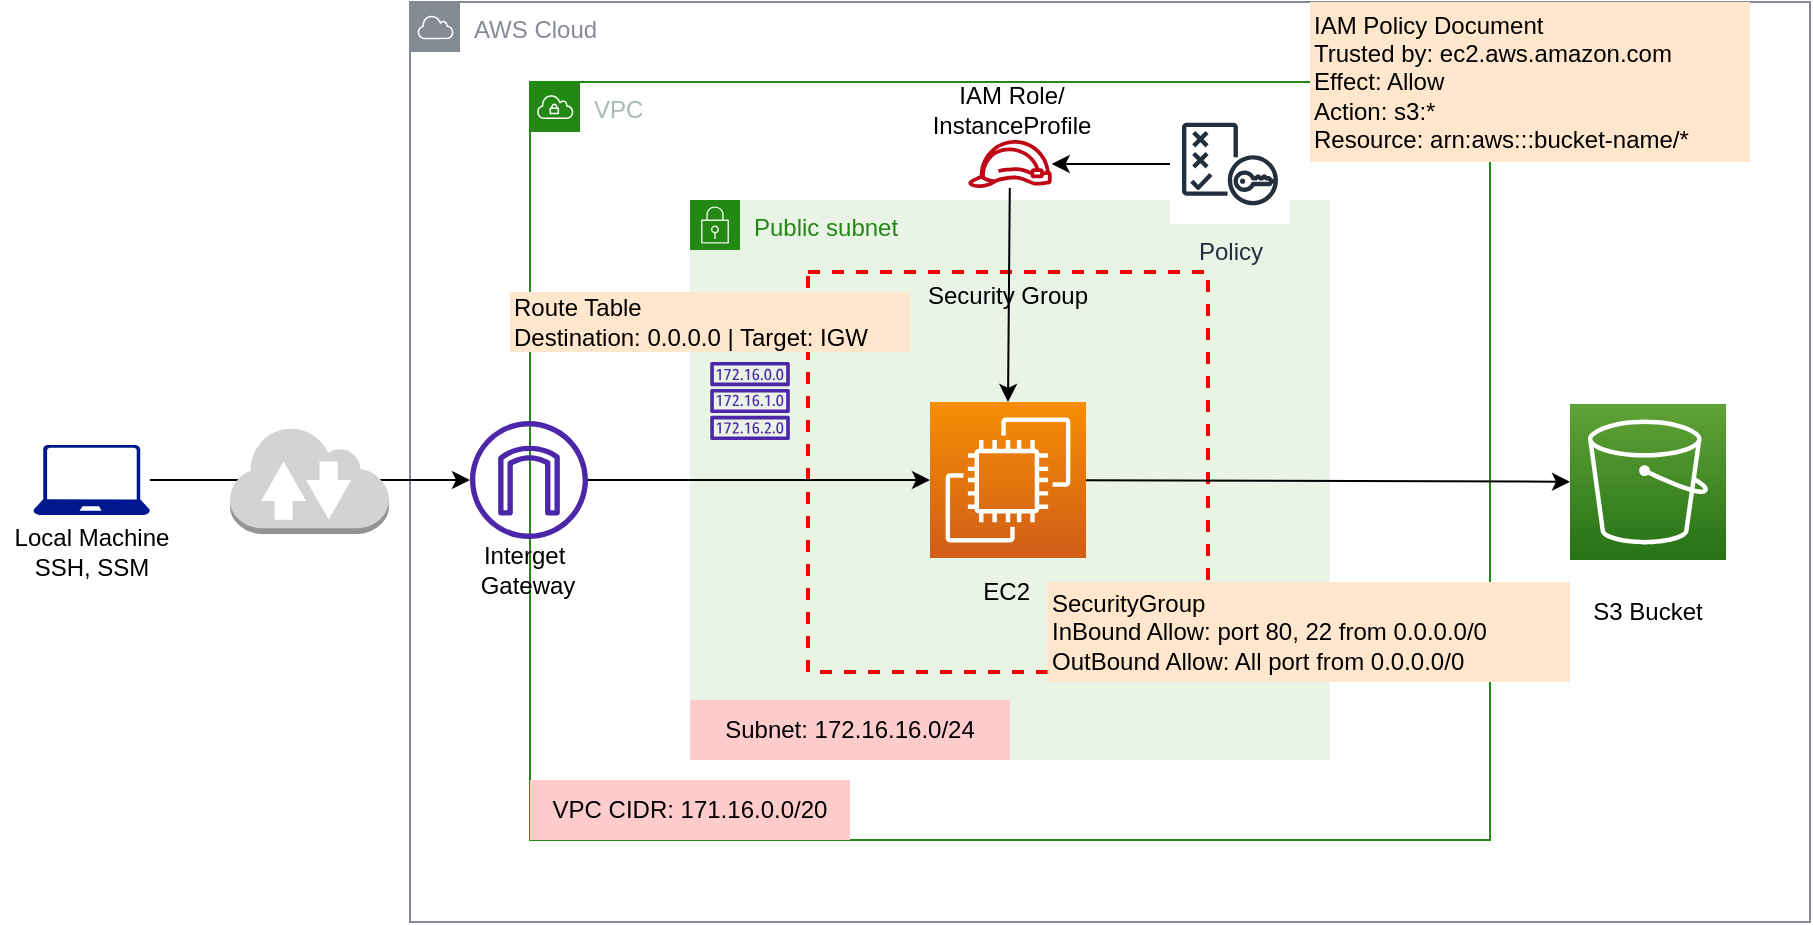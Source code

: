 <mxfile>
    <diagram id="OFA-4UJL748iq26fHArS" name="Page-1">
        <mxGraphModel dx="2367" dy="1592" grid="1" gridSize="10" guides="1" tooltips="1" connect="1" arrows="1" fold="1" page="1" pageScale="1" pageWidth="1100" pageHeight="850" math="0" shadow="0">
            <root>
                <mxCell id="0"/>
                <mxCell id="1" parent="0"/>
                <mxCell id="37" value="" style="group" vertex="1" connectable="0" parent="1">
                    <mxGeometry x="-65" y="-20" width="905" height="460" as="geometry"/>
                </mxCell>
                <mxCell id="27" value="AWS Cloud" style="sketch=0;outlineConnect=0;gradientColor=none;html=1;whiteSpace=wrap;fontSize=12;fontStyle=0;shape=mxgraph.aws4.group;grIcon=mxgraph.aws4.group_aws_cloud;strokeColor=#858B94;fillColor=none;verticalAlign=top;align=left;spacingLeft=30;fontColor=#858B94;dashed=0;" parent="37" vertex="1">
                    <mxGeometry x="205" width="700" height="460" as="geometry"/>
                </mxCell>
                <mxCell id="2" value="VPC" style="points=[[0,0],[0.25,0],[0.5,0],[0.75,0],[1,0],[1,0.25],[1,0.5],[1,0.75],[1,1],[0.75,1],[0.5,1],[0.25,1],[0,1],[0,0.75],[0,0.5],[0,0.25]];outlineConnect=0;gradientColor=none;html=1;whiteSpace=wrap;fontSize=12;fontStyle=0;container=0;pointerEvents=0;collapsible=0;recursiveResize=0;shape=mxgraph.aws4.group;grIcon=mxgraph.aws4.group_vpc;strokeColor=#248814;fillColor=none;verticalAlign=top;align=left;spacingLeft=30;fontColor=#AAB7B8;dashed=0;" parent="37" vertex="1">
                    <mxGeometry x="265" y="40" width="480" height="379" as="geometry"/>
                </mxCell>
                <mxCell id="6" value="" style="sketch=0;points=[[0,0,0],[0.25,0,0],[0.5,0,0],[0.75,0,0],[1,0,0],[0,1,0],[0.25,1,0],[0.5,1,0],[0.75,1,0],[1,1,0],[0,0.25,0],[0,0.5,0],[0,0.75,0],[1,0.25,0],[1,0.5,0],[1,0.75,0]];outlineConnect=0;fontColor=#232F3E;gradientColor=#60A337;gradientDirection=north;fillColor=#277116;strokeColor=#ffffff;dashed=0;verticalLabelPosition=bottom;verticalAlign=top;align=center;html=1;fontSize=12;fontStyle=0;aspect=fixed;shape=mxgraph.aws4.resourceIcon;resIcon=mxgraph.aws4.s3;" parent="37" vertex="1">
                    <mxGeometry x="785" y="201" width="78" height="78" as="geometry"/>
                </mxCell>
                <mxCell id="11" value="" style="sketch=0;aspect=fixed;pointerEvents=1;shadow=0;dashed=0;html=1;strokeColor=none;labelPosition=center;verticalLabelPosition=bottom;verticalAlign=top;align=center;fillColor=#00188D;shape=mxgraph.azure.laptop" parent="37" vertex="1">
                    <mxGeometry x="16.67" y="221.5" width="58.33" height="35" as="geometry"/>
                </mxCell>
                <mxCell id="3" value="Public subnet" style="points=[[0,0],[0.25,0],[0.5,0],[0.75,0],[1,0],[1,0.25],[1,0.5],[1,0.75],[1,1],[0.75,1],[0.5,1],[0.25,1],[0,1],[0,0.75],[0,0.5],[0,0.25]];outlineConnect=0;gradientColor=none;html=1;whiteSpace=wrap;fontSize=12;fontStyle=0;container=1;pointerEvents=0;collapsible=0;recursiveResize=0;shape=mxgraph.aws4.group;grIcon=mxgraph.aws4.group_security_group;grStroke=0;strokeColor=#248814;fillColor=#E9F3E6;verticalAlign=top;align=left;spacingLeft=30;fontColor=#248814;dashed=0;" parent="37" vertex="1">
                    <mxGeometry x="345" y="99" width="320" height="280" as="geometry"/>
                </mxCell>
                <mxCell id="4" value="" style="sketch=0;points=[[0,0,0],[0.25,0,0],[0.5,0,0],[0.75,0,0],[1,0,0],[0,1,0],[0.25,1,0],[0.5,1,0],[0.75,1,0],[1,1,0],[0,0.25,0],[0,0.5,0],[0,0.75,0],[1,0.25,0],[1,0.5,0],[1,0.75,0]];outlineConnect=0;fontColor=#232F3E;gradientColor=#F78E04;gradientDirection=north;fillColor=#D05C17;strokeColor=#ffffff;dashed=0;verticalLabelPosition=bottom;verticalAlign=top;align=center;html=1;fontSize=12;fontStyle=0;aspect=fixed;shape=mxgraph.aws4.resourceIcon;resIcon=mxgraph.aws4.ec2;" parent="3" vertex="1">
                    <mxGeometry x="120" y="101" width="78" height="78" as="geometry"/>
                </mxCell>
                <mxCell id="10" value="Security Group" style="fontStyle=0;verticalAlign=top;align=center;spacingTop=-2;fillColor=none;rounded=0;whiteSpace=wrap;html=1;strokeColor=#FF0000;strokeWidth=2;dashed=1;container=1;collapsible=0;expand=0;recursiveResize=0;" parent="3" vertex="1">
                    <mxGeometry x="59" y="36" width="200" height="200" as="geometry"/>
                </mxCell>
                <mxCell id="23" value="EC2&amp;nbsp;" style="text;html=1;strokeColor=none;fillColor=none;align=center;verticalAlign=middle;whiteSpace=wrap;rounded=0;" parent="10" vertex="1">
                    <mxGeometry x="71" y="145" width="60" height="30" as="geometry"/>
                </mxCell>
                <mxCell id="36" value="Route Table&lt;br&gt;Destination: 0.0.0.0 | Target: IGW" style="text;html=1;strokeColor=none;fillColor=#FFE6CC;align=left;verticalAlign=middle;whiteSpace=wrap;rounded=0;" parent="10" vertex="1">
                    <mxGeometry x="-149" y="10" width="200" height="30" as="geometry"/>
                </mxCell>
                <mxCell id="31" value="Subnet: 172.16.16.0/24" style="text;html=1;strokeColor=none;fillColor=#FFCCCC;align=center;verticalAlign=middle;whiteSpace=wrap;rounded=0;" parent="3" vertex="1">
                    <mxGeometry y="250" width="160" height="30" as="geometry"/>
                </mxCell>
                <mxCell id="35" value="" style="sketch=0;outlineConnect=0;fontColor=#232F3E;gradientColor=none;fillColor=#4D27AA;strokeColor=none;dashed=0;verticalLabelPosition=bottom;verticalAlign=top;align=center;html=1;fontSize=12;fontStyle=0;aspect=fixed;pointerEvents=1;shape=mxgraph.aws4.route_table;" parent="3" vertex="1">
                    <mxGeometry x="10" y="81" width="40.03" height="39" as="geometry"/>
                </mxCell>
                <mxCell id="14" style="edgeStyle=none;html=1;" parent="37" source="7" target="4" edge="1">
                    <mxGeometry relative="1" as="geometry"/>
                </mxCell>
                <mxCell id="7" value="" style="sketch=0;outlineConnect=0;fontColor=#232F3E;gradientColor=none;fillColor=#4D27AA;strokeColor=none;dashed=0;verticalLabelPosition=bottom;verticalAlign=top;align=center;html=1;fontSize=12;fontStyle=0;aspect=fixed;pointerEvents=1;shape=mxgraph.aws4.internet_gateway;" parent="37" vertex="1">
                    <mxGeometry x="235" y="209.5" width="59" height="59" as="geometry"/>
                </mxCell>
                <mxCell id="21" style="edgeStyle=none;html=1;entryX=0.5;entryY=0;entryDx=0;entryDy=0;entryPerimeter=0;" parent="37" source="16" target="4" edge="1">
                    <mxGeometry relative="1" as="geometry"/>
                </mxCell>
                <mxCell id="16" value="" style="sketch=0;outlineConnect=0;fontColor=#232F3E;gradientColor=none;fillColor=#BF0816;strokeColor=none;dashed=0;verticalLabelPosition=bottom;verticalAlign=top;align=center;html=1;fontSize=12;fontStyle=0;aspect=fixed;pointerEvents=1;shape=mxgraph.aws4.role;" parent="37" vertex="1">
                    <mxGeometry x="483.73" y="69" width="42.54" height="24" as="geometry"/>
                </mxCell>
                <mxCell id="19" value="" style="edgeStyle=none;html=1;" parent="37" source="18" target="16" edge="1">
                    <mxGeometry relative="1" as="geometry"/>
                </mxCell>
                <mxCell id="18" value="Policy" style="sketch=0;outlineConnect=0;fontColor=#232F3E;gradientColor=none;strokeColor=#232F3E;fillColor=#ffffff;dashed=0;verticalLabelPosition=bottom;verticalAlign=top;align=center;html=1;fontSize=12;fontStyle=0;aspect=fixed;shape=mxgraph.aws4.resourceIcon;resIcon=mxgraph.aws4.policy;" parent="37" vertex="1">
                    <mxGeometry x="585" y="51" width="60" height="60" as="geometry"/>
                </mxCell>
                <mxCell id="12" style="edgeStyle=none;html=1;" parent="37" source="11" target="7" edge="1">
                    <mxGeometry relative="1" as="geometry"/>
                </mxCell>
                <mxCell id="15" style="edgeStyle=none;html=1;" parent="37" source="4" target="6" edge="1">
                    <mxGeometry relative="1" as="geometry"/>
                </mxCell>
                <mxCell id="22" value="S3 Bucket" style="text;html=1;strokeColor=none;fillColor=none;align=center;verticalAlign=middle;whiteSpace=wrap;rounded=0;" parent="37" vertex="1">
                    <mxGeometry x="794" y="290" width="60" height="30" as="geometry"/>
                </mxCell>
                <mxCell id="24" value="Interget&amp;nbsp;&lt;br&gt;Gateway" style="text;html=1;strokeColor=none;fillColor=none;align=center;verticalAlign=middle;whiteSpace=wrap;rounded=0;" parent="37" vertex="1">
                    <mxGeometry x="234" y="268.5" width="60" height="30" as="geometry"/>
                </mxCell>
                <mxCell id="25" value="Local&amp;nbsp;Machine&lt;br&gt;SSH, SSM" style="text;html=1;strokeColor=none;fillColor=none;align=center;verticalAlign=middle;whiteSpace=wrap;rounded=0;" parent="37" vertex="1">
                    <mxGeometry y="260" width="91.67" height="30" as="geometry"/>
                </mxCell>
                <mxCell id="28" value="" style="outlineConnect=0;dashed=0;verticalLabelPosition=bottom;verticalAlign=top;align=center;html=1;shape=mxgraph.aws3.internet_2;fillColor=#D2D3D3;gradientColor=none;" parent="37" vertex="1">
                    <mxGeometry x="115" y="212" width="79.5" height="54" as="geometry"/>
                </mxCell>
                <mxCell id="30" value="VPC CIDR: 171.16.0.0/20" style="text;html=1;strokeColor=none;fillColor=#FFCCCC;align=center;verticalAlign=middle;whiteSpace=wrap;rounded=0;" parent="37" vertex="1">
                    <mxGeometry x="265" y="389" width="160" height="30" as="geometry"/>
                </mxCell>
                <mxCell id="32" value="SecurityGroup&lt;br&gt;InBound Allow: port 80, 22 from 0.0.0.0/0&lt;br&gt;OutBound Allow: All port from 0.0.0.0/0" style="text;html=1;strokeColor=none;fillColor=#FFE6CC;align=left;verticalAlign=middle;whiteSpace=wrap;rounded=0;" parent="37" vertex="1">
                    <mxGeometry x="523.73" y="290" width="261.27" height="50" as="geometry"/>
                </mxCell>
                <mxCell id="33" value="IAM Role/ InstanceProfile" style="text;html=1;strokeColor=none;fillColor=none;align=center;verticalAlign=middle;whiteSpace=wrap;rounded=0;" parent="37" vertex="1">
                    <mxGeometry x="466" y="39" width="80" height="30" as="geometry"/>
                </mxCell>
                <mxCell id="34" value="IAM Policy Document&amp;nbsp;&lt;br&gt;Trusted by: ec2.aws.amazon.com&lt;br&gt;Effect: Allow&lt;br&gt;Action: s3:*&lt;br&gt;Resource: arn:aws:::bucket-name/*" style="text;html=1;strokeColor=none;fillColor=#FFE6CC;align=left;verticalAlign=middle;whiteSpace=wrap;rounded=0;" parent="37" vertex="1">
                    <mxGeometry x="655" width="220" height="80" as="geometry"/>
                </mxCell>
            </root>
        </mxGraphModel>
    </diagram>
</mxfile>